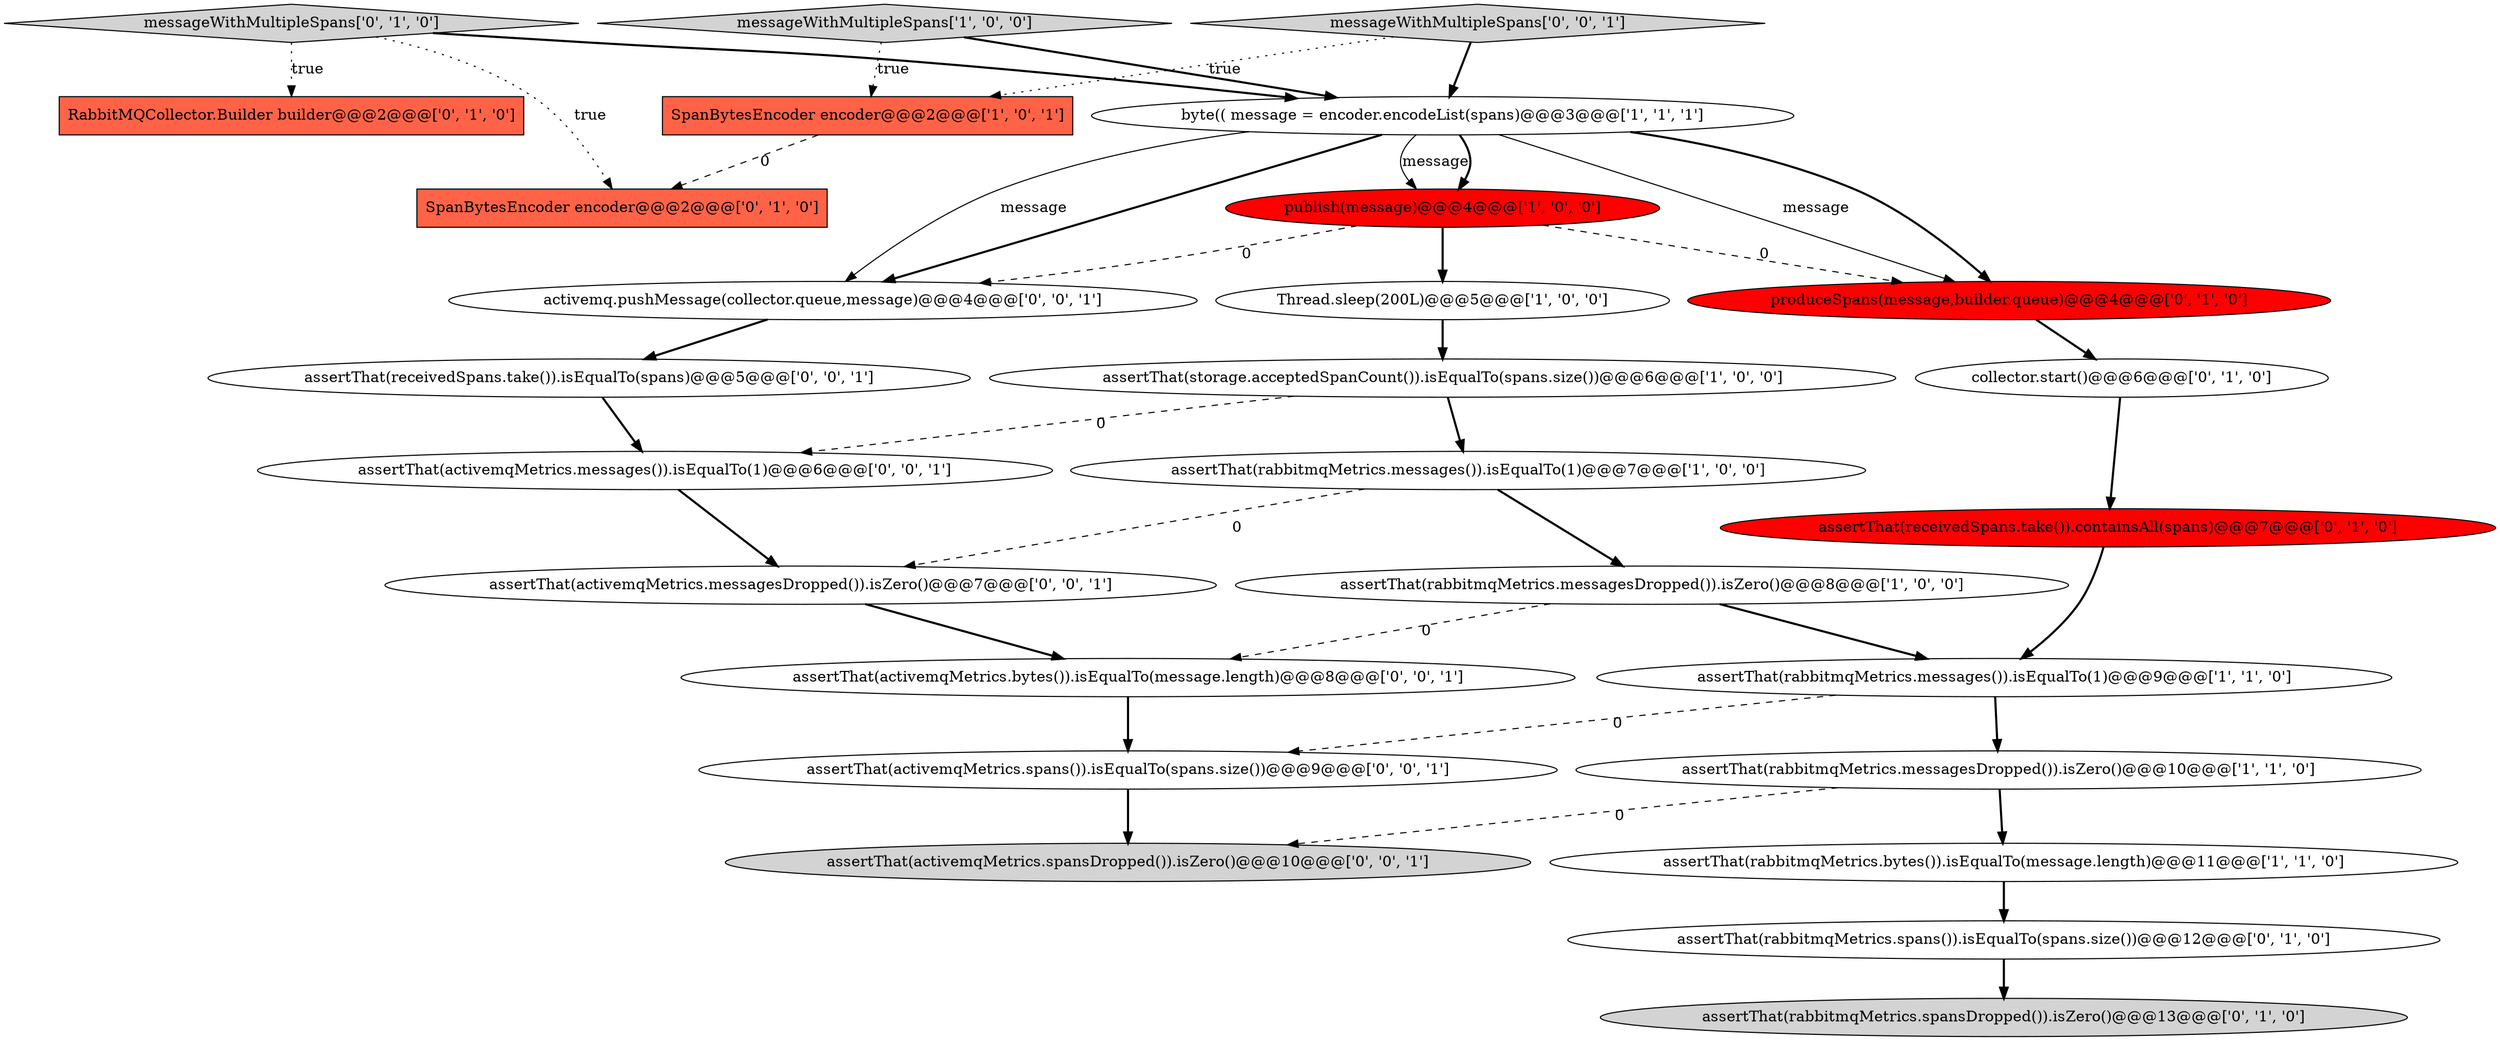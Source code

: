 digraph {
13 [style = filled, label = "collector.start()@@@6@@@['0', '1', '0']", fillcolor = white, shape = ellipse image = "AAA0AAABBB2BBB"];
19 [style = filled, label = "assertThat(activemqMetrics.messages()).isEqualTo(1)@@@6@@@['0', '0', '1']", fillcolor = white, shape = ellipse image = "AAA0AAABBB3BBB"];
24 [style = filled, label = "assertThat(receivedSpans.take()).isEqualTo(spans)@@@5@@@['0', '0', '1']", fillcolor = white, shape = ellipse image = "AAA0AAABBB3BBB"];
22 [style = filled, label = "assertThat(activemqMetrics.spansDropped()).isZero()@@@10@@@['0', '0', '1']", fillcolor = lightgray, shape = ellipse image = "AAA0AAABBB3BBB"];
25 [style = filled, label = "assertThat(activemqMetrics.messagesDropped()).isZero()@@@7@@@['0', '0', '1']", fillcolor = white, shape = ellipse image = "AAA0AAABBB3BBB"];
15 [style = filled, label = "SpanBytesEncoder encoder@@@2@@@['0', '1', '0']", fillcolor = tomato, shape = box image = "AAA1AAABBB2BBB"];
3 [style = filled, label = "assertThat(rabbitmqMetrics.messages()).isEqualTo(1)@@@7@@@['1', '0', '0']", fillcolor = white, shape = ellipse image = "AAA0AAABBB1BBB"];
14 [style = filled, label = "assertThat(receivedSpans.take()).containsAll(spans)@@@7@@@['0', '1', '0']", fillcolor = red, shape = ellipse image = "AAA1AAABBB2BBB"];
26 [style = filled, label = "messageWithMultipleSpans['0', '0', '1']", fillcolor = lightgray, shape = diamond image = "AAA0AAABBB3BBB"];
8 [style = filled, label = "assertThat(rabbitmqMetrics.messagesDropped()).isZero()@@@10@@@['1', '1', '0']", fillcolor = white, shape = ellipse image = "AAA0AAABBB1BBB"];
23 [style = filled, label = "activemq.pushMessage(collector.queue,message)@@@4@@@['0', '0', '1']", fillcolor = white, shape = ellipse image = "AAA0AAABBB3BBB"];
11 [style = filled, label = "RabbitMQCollector.Builder builder@@@2@@@['0', '1', '0']", fillcolor = tomato, shape = box image = "AAA0AAABBB2BBB"];
9 [style = filled, label = "assertThat(rabbitmqMetrics.messagesDropped()).isZero()@@@8@@@['1', '0', '0']", fillcolor = white, shape = ellipse image = "AAA0AAABBB1BBB"];
20 [style = filled, label = "assertThat(activemqMetrics.spans()).isEqualTo(spans.size())@@@9@@@['0', '0', '1']", fillcolor = white, shape = ellipse image = "AAA0AAABBB3BBB"];
12 [style = filled, label = "messageWithMultipleSpans['0', '1', '0']", fillcolor = lightgray, shape = diamond image = "AAA0AAABBB2BBB"];
7 [style = filled, label = "assertThat(storage.acceptedSpanCount()).isEqualTo(spans.size())@@@6@@@['1', '0', '0']", fillcolor = white, shape = ellipse image = "AAA0AAABBB1BBB"];
2 [style = filled, label = "byte(( message = encoder.encodeList(spans)@@@3@@@['1', '1', '1']", fillcolor = white, shape = ellipse image = "AAA0AAABBB1BBB"];
18 [style = filled, label = "assertThat(rabbitmqMetrics.spans()).isEqualTo(spans.size())@@@12@@@['0', '1', '0']", fillcolor = white, shape = ellipse image = "AAA0AAABBB2BBB"];
1 [style = filled, label = "SpanBytesEncoder encoder@@@2@@@['1', '0', '1']", fillcolor = tomato, shape = box image = "AAA0AAABBB1BBB"];
4 [style = filled, label = "assertThat(rabbitmqMetrics.messages()).isEqualTo(1)@@@9@@@['1', '1', '0']", fillcolor = white, shape = ellipse image = "AAA0AAABBB1BBB"];
10 [style = filled, label = "assertThat(rabbitmqMetrics.bytes()).isEqualTo(message.length)@@@11@@@['1', '1', '0']", fillcolor = white, shape = ellipse image = "AAA0AAABBB1BBB"];
21 [style = filled, label = "assertThat(activemqMetrics.bytes()).isEqualTo(message.length)@@@8@@@['0', '0', '1']", fillcolor = white, shape = ellipse image = "AAA0AAABBB3BBB"];
5 [style = filled, label = "Thread.sleep(200L)@@@5@@@['1', '0', '0']", fillcolor = white, shape = ellipse image = "AAA0AAABBB1BBB"];
17 [style = filled, label = "assertThat(rabbitmqMetrics.spansDropped()).isZero()@@@13@@@['0', '1', '0']", fillcolor = lightgray, shape = ellipse image = "AAA0AAABBB2BBB"];
0 [style = filled, label = "publish(message)@@@4@@@['1', '0', '0']", fillcolor = red, shape = ellipse image = "AAA1AAABBB1BBB"];
16 [style = filled, label = "produceSpans(message,builder.queue)@@@4@@@['0', '1', '0']", fillcolor = red, shape = ellipse image = "AAA1AAABBB2BBB"];
6 [style = filled, label = "messageWithMultipleSpans['1', '0', '0']", fillcolor = lightgray, shape = diamond image = "AAA0AAABBB1BBB"];
10->18 [style = bold, label=""];
8->10 [style = bold, label=""];
16->13 [style = bold, label=""];
24->19 [style = bold, label=""];
3->25 [style = dashed, label="0"];
1->15 [style = dashed, label="0"];
0->23 [style = dashed, label="0"];
9->4 [style = bold, label=""];
2->0 [style = solid, label="message"];
0->16 [style = dashed, label="0"];
6->1 [style = dotted, label="true"];
12->15 [style = dotted, label="true"];
18->17 [style = bold, label=""];
7->3 [style = bold, label=""];
19->25 [style = bold, label=""];
20->22 [style = bold, label=""];
6->2 [style = bold, label=""];
12->11 [style = dotted, label="true"];
3->9 [style = bold, label=""];
2->23 [style = bold, label=""];
8->22 [style = dashed, label="0"];
26->2 [style = bold, label=""];
12->2 [style = bold, label=""];
23->24 [style = bold, label=""];
2->23 [style = solid, label="message"];
2->0 [style = bold, label=""];
21->20 [style = bold, label=""];
7->19 [style = dashed, label="0"];
9->21 [style = dashed, label="0"];
4->20 [style = dashed, label="0"];
26->1 [style = dotted, label="true"];
2->16 [style = solid, label="message"];
5->7 [style = bold, label=""];
4->8 [style = bold, label=""];
13->14 [style = bold, label=""];
25->21 [style = bold, label=""];
0->5 [style = bold, label=""];
14->4 [style = bold, label=""];
2->16 [style = bold, label=""];
}
